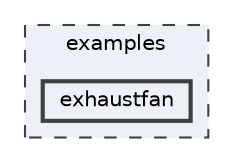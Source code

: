 digraph "C:/Users/2233018/OneDrive - 神奈川工科大学/ドキュメント/GitHub/EL_dev_arduino/examples/exhaustfan"
{
 // LATEX_PDF_SIZE
  bgcolor="transparent";
  edge [fontname=Helvetica,fontsize=10,labelfontname=Helvetica,labelfontsize=10];
  node [fontname=Helvetica,fontsize=10,shape=box,height=0.2,width=0.4];
  compound=true
  subgraph clusterdir_d28a4824dc47e487b107a5db32ef43c4 {
    graph [ bgcolor="#edf0f7", pencolor="grey25", label="examples", fontname=Helvetica,fontsize=10 style="filled,dashed", URL="dir_d28a4824dc47e487b107a5db32ef43c4.html",tooltip=""]
  dir_2366ecea278de0256f6335d5ccc084f4 [label="exhaustfan", fillcolor="#edf0f7", color="grey25", style="filled,bold", URL="dir_2366ecea278de0256f6335d5ccc084f4.html",tooltip=""];
  }
}
